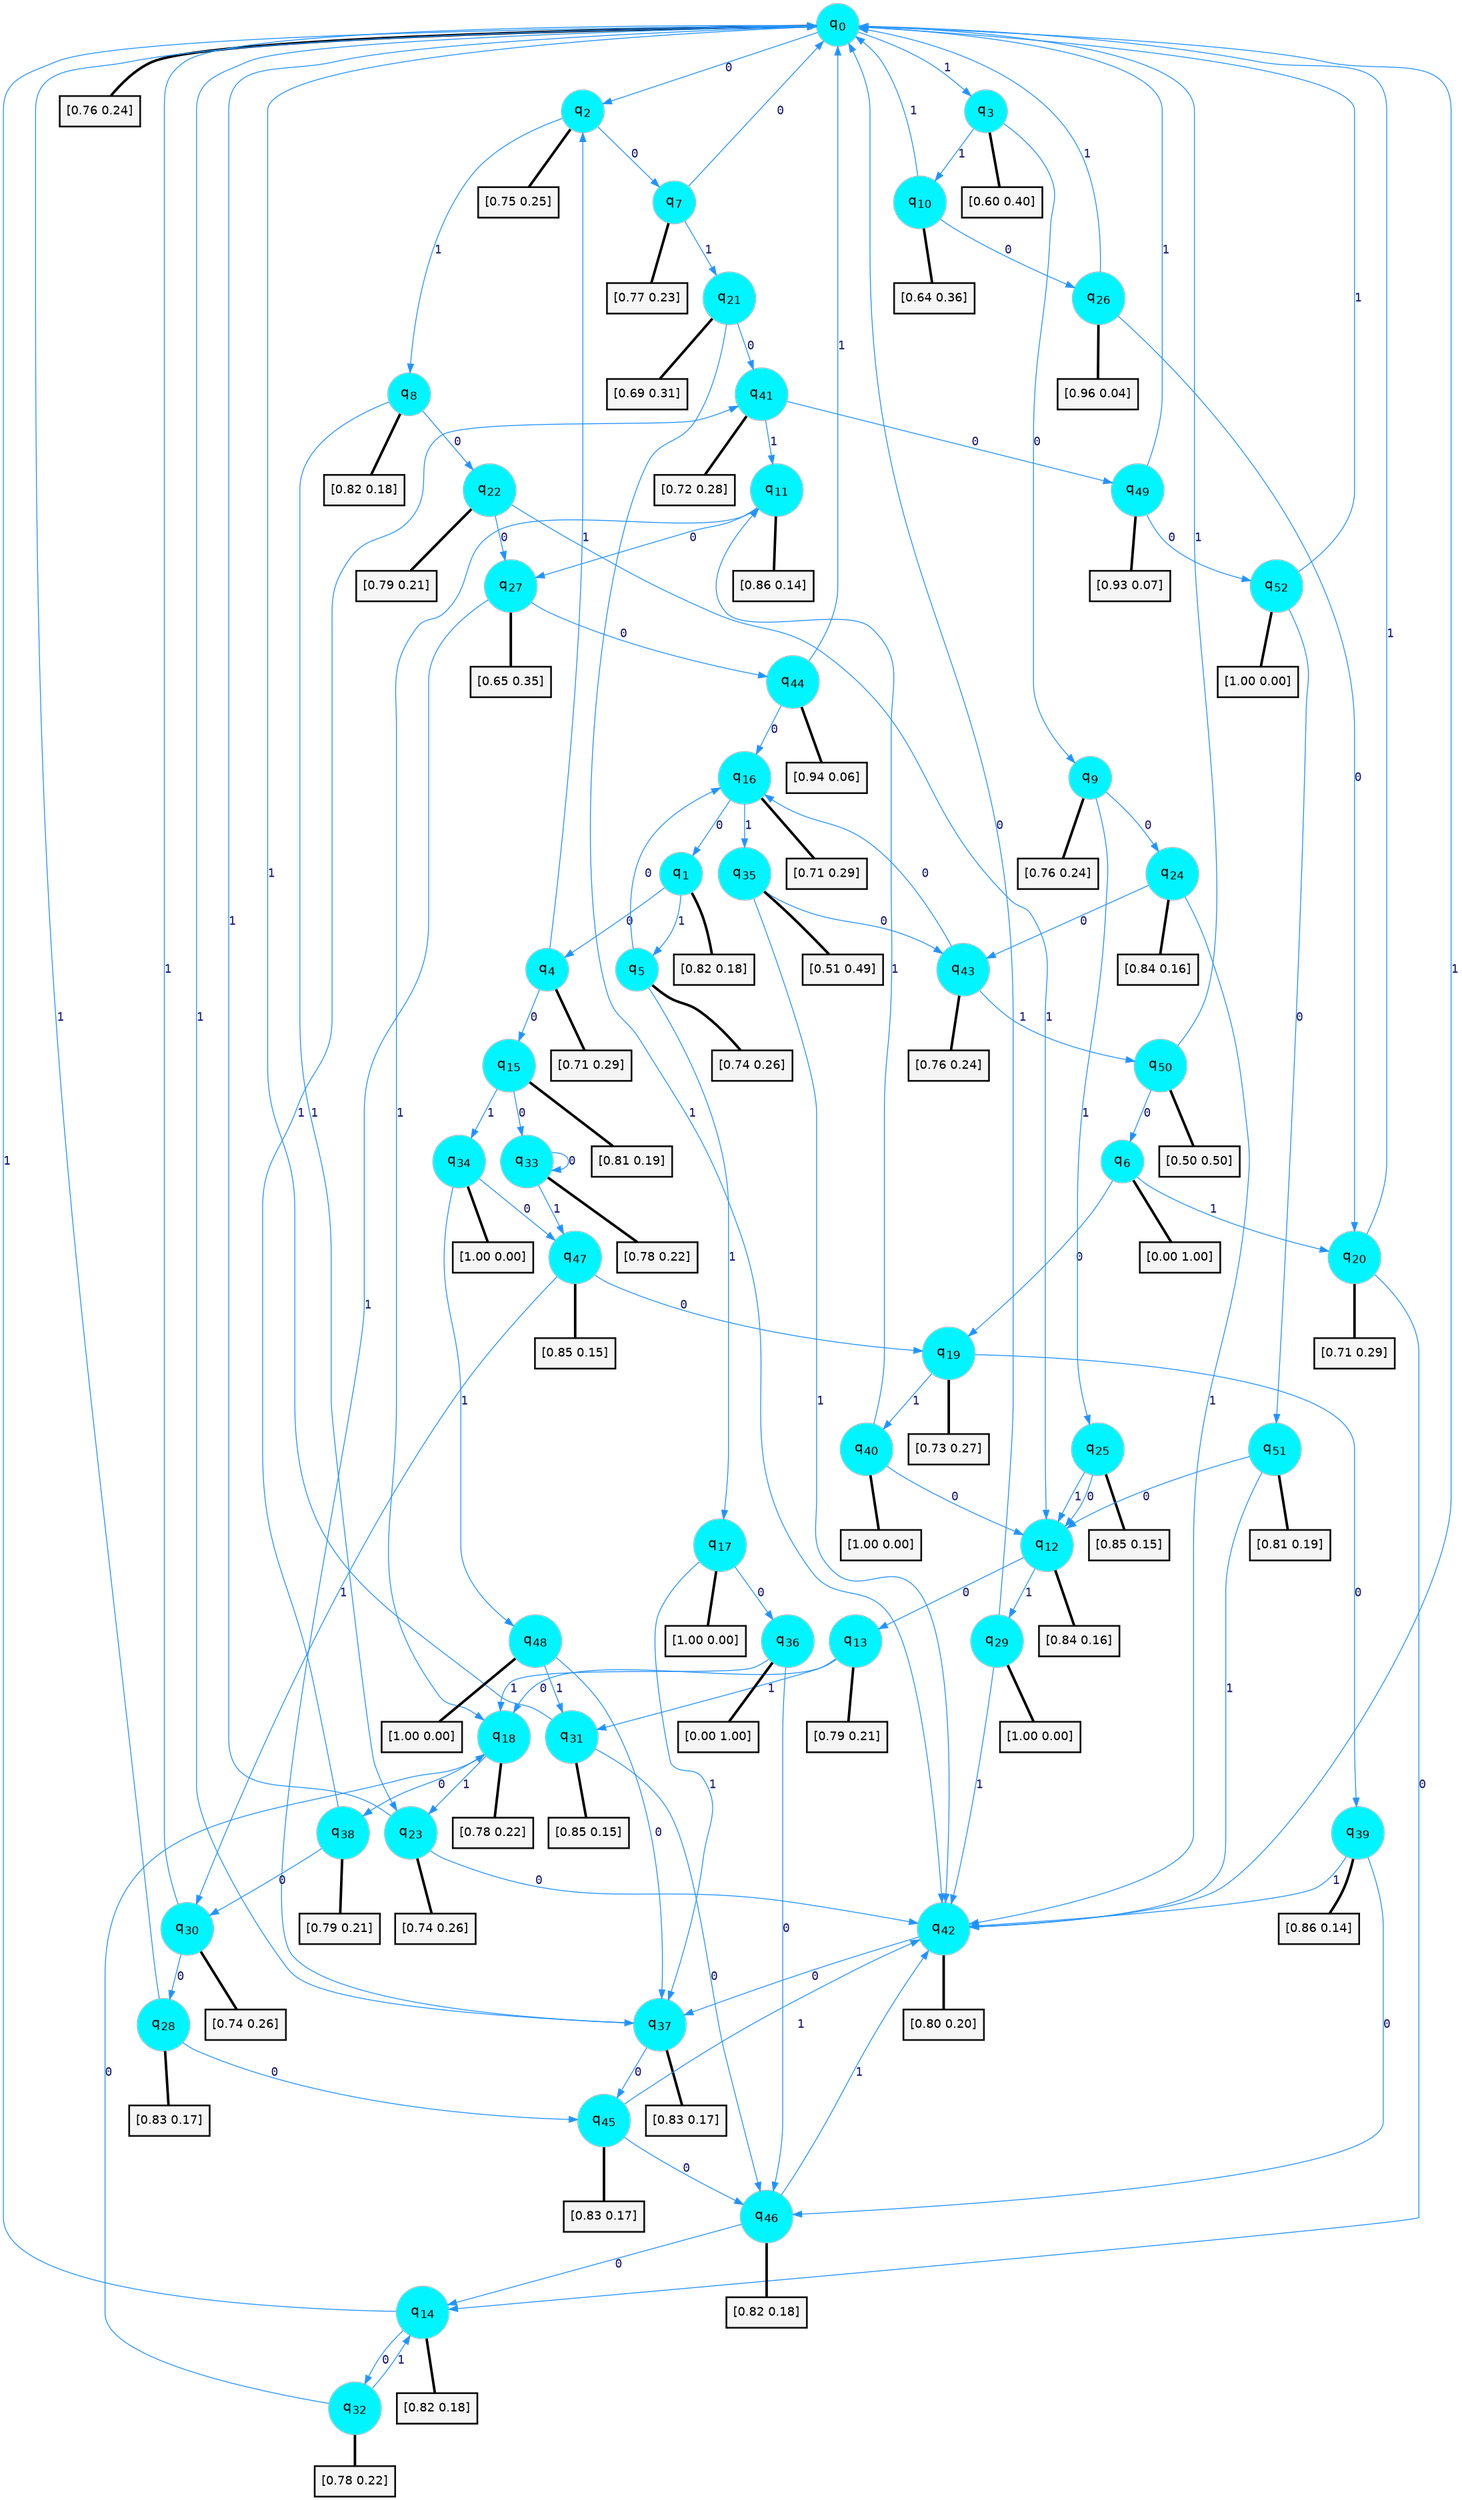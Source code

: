 digraph G {
graph [
bgcolor=transparent, dpi=300, rankdir=TD, size="40,25"];
node [
color=gray, fillcolor=turquoise1, fontcolor=black, fontname=Helvetica, fontsize=16, fontweight=bold, shape=circle, style=filled];
edge [
arrowsize=1, color=dodgerblue1, fontcolor=midnightblue, fontname=courier, fontweight=bold, penwidth=1, style=solid, weight=20];
0[label=<q<SUB>0</SUB>>];
1[label=<q<SUB>1</SUB>>];
2[label=<q<SUB>2</SUB>>];
3[label=<q<SUB>3</SUB>>];
4[label=<q<SUB>4</SUB>>];
5[label=<q<SUB>5</SUB>>];
6[label=<q<SUB>6</SUB>>];
7[label=<q<SUB>7</SUB>>];
8[label=<q<SUB>8</SUB>>];
9[label=<q<SUB>9</SUB>>];
10[label=<q<SUB>10</SUB>>];
11[label=<q<SUB>11</SUB>>];
12[label=<q<SUB>12</SUB>>];
13[label=<q<SUB>13</SUB>>];
14[label=<q<SUB>14</SUB>>];
15[label=<q<SUB>15</SUB>>];
16[label=<q<SUB>16</SUB>>];
17[label=<q<SUB>17</SUB>>];
18[label=<q<SUB>18</SUB>>];
19[label=<q<SUB>19</SUB>>];
20[label=<q<SUB>20</SUB>>];
21[label=<q<SUB>21</SUB>>];
22[label=<q<SUB>22</SUB>>];
23[label=<q<SUB>23</SUB>>];
24[label=<q<SUB>24</SUB>>];
25[label=<q<SUB>25</SUB>>];
26[label=<q<SUB>26</SUB>>];
27[label=<q<SUB>27</SUB>>];
28[label=<q<SUB>28</SUB>>];
29[label=<q<SUB>29</SUB>>];
30[label=<q<SUB>30</SUB>>];
31[label=<q<SUB>31</SUB>>];
32[label=<q<SUB>32</SUB>>];
33[label=<q<SUB>33</SUB>>];
34[label=<q<SUB>34</SUB>>];
35[label=<q<SUB>35</SUB>>];
36[label=<q<SUB>36</SUB>>];
37[label=<q<SUB>37</SUB>>];
38[label=<q<SUB>38</SUB>>];
39[label=<q<SUB>39</SUB>>];
40[label=<q<SUB>40</SUB>>];
41[label=<q<SUB>41</SUB>>];
42[label=<q<SUB>42</SUB>>];
43[label=<q<SUB>43</SUB>>];
44[label=<q<SUB>44</SUB>>];
45[label=<q<SUB>45</SUB>>];
46[label=<q<SUB>46</SUB>>];
47[label=<q<SUB>47</SUB>>];
48[label=<q<SUB>48</SUB>>];
49[label=<q<SUB>49</SUB>>];
50[label=<q<SUB>50</SUB>>];
51[label=<q<SUB>51</SUB>>];
52[label=<q<SUB>52</SUB>>];
53[label="[0.76 0.24]", shape=box,fontcolor=black, fontname=Helvetica, fontsize=14, penwidth=2, fillcolor=whitesmoke,color=black];
54[label="[0.82 0.18]", shape=box,fontcolor=black, fontname=Helvetica, fontsize=14, penwidth=2, fillcolor=whitesmoke,color=black];
55[label="[0.75 0.25]", shape=box,fontcolor=black, fontname=Helvetica, fontsize=14, penwidth=2, fillcolor=whitesmoke,color=black];
56[label="[0.60 0.40]", shape=box,fontcolor=black, fontname=Helvetica, fontsize=14, penwidth=2, fillcolor=whitesmoke,color=black];
57[label="[0.71 0.29]", shape=box,fontcolor=black, fontname=Helvetica, fontsize=14, penwidth=2, fillcolor=whitesmoke,color=black];
58[label="[0.74 0.26]", shape=box,fontcolor=black, fontname=Helvetica, fontsize=14, penwidth=2, fillcolor=whitesmoke,color=black];
59[label="[0.00 1.00]", shape=box,fontcolor=black, fontname=Helvetica, fontsize=14, penwidth=2, fillcolor=whitesmoke,color=black];
60[label="[0.77 0.23]", shape=box,fontcolor=black, fontname=Helvetica, fontsize=14, penwidth=2, fillcolor=whitesmoke,color=black];
61[label="[0.82 0.18]", shape=box,fontcolor=black, fontname=Helvetica, fontsize=14, penwidth=2, fillcolor=whitesmoke,color=black];
62[label="[0.76 0.24]", shape=box,fontcolor=black, fontname=Helvetica, fontsize=14, penwidth=2, fillcolor=whitesmoke,color=black];
63[label="[0.64 0.36]", shape=box,fontcolor=black, fontname=Helvetica, fontsize=14, penwidth=2, fillcolor=whitesmoke,color=black];
64[label="[0.86 0.14]", shape=box,fontcolor=black, fontname=Helvetica, fontsize=14, penwidth=2, fillcolor=whitesmoke,color=black];
65[label="[0.84 0.16]", shape=box,fontcolor=black, fontname=Helvetica, fontsize=14, penwidth=2, fillcolor=whitesmoke,color=black];
66[label="[0.79 0.21]", shape=box,fontcolor=black, fontname=Helvetica, fontsize=14, penwidth=2, fillcolor=whitesmoke,color=black];
67[label="[0.82 0.18]", shape=box,fontcolor=black, fontname=Helvetica, fontsize=14, penwidth=2, fillcolor=whitesmoke,color=black];
68[label="[0.81 0.19]", shape=box,fontcolor=black, fontname=Helvetica, fontsize=14, penwidth=2, fillcolor=whitesmoke,color=black];
69[label="[0.71 0.29]", shape=box,fontcolor=black, fontname=Helvetica, fontsize=14, penwidth=2, fillcolor=whitesmoke,color=black];
70[label="[1.00 0.00]", shape=box,fontcolor=black, fontname=Helvetica, fontsize=14, penwidth=2, fillcolor=whitesmoke,color=black];
71[label="[0.78 0.22]", shape=box,fontcolor=black, fontname=Helvetica, fontsize=14, penwidth=2, fillcolor=whitesmoke,color=black];
72[label="[0.73 0.27]", shape=box,fontcolor=black, fontname=Helvetica, fontsize=14, penwidth=2, fillcolor=whitesmoke,color=black];
73[label="[0.71 0.29]", shape=box,fontcolor=black, fontname=Helvetica, fontsize=14, penwidth=2, fillcolor=whitesmoke,color=black];
74[label="[0.69 0.31]", shape=box,fontcolor=black, fontname=Helvetica, fontsize=14, penwidth=2, fillcolor=whitesmoke,color=black];
75[label="[0.79 0.21]", shape=box,fontcolor=black, fontname=Helvetica, fontsize=14, penwidth=2, fillcolor=whitesmoke,color=black];
76[label="[0.74 0.26]", shape=box,fontcolor=black, fontname=Helvetica, fontsize=14, penwidth=2, fillcolor=whitesmoke,color=black];
77[label="[0.84 0.16]", shape=box,fontcolor=black, fontname=Helvetica, fontsize=14, penwidth=2, fillcolor=whitesmoke,color=black];
78[label="[0.85 0.15]", shape=box,fontcolor=black, fontname=Helvetica, fontsize=14, penwidth=2, fillcolor=whitesmoke,color=black];
79[label="[0.96 0.04]", shape=box,fontcolor=black, fontname=Helvetica, fontsize=14, penwidth=2, fillcolor=whitesmoke,color=black];
80[label="[0.65 0.35]", shape=box,fontcolor=black, fontname=Helvetica, fontsize=14, penwidth=2, fillcolor=whitesmoke,color=black];
81[label="[0.83 0.17]", shape=box,fontcolor=black, fontname=Helvetica, fontsize=14, penwidth=2, fillcolor=whitesmoke,color=black];
82[label="[1.00 0.00]", shape=box,fontcolor=black, fontname=Helvetica, fontsize=14, penwidth=2, fillcolor=whitesmoke,color=black];
83[label="[0.74 0.26]", shape=box,fontcolor=black, fontname=Helvetica, fontsize=14, penwidth=2, fillcolor=whitesmoke,color=black];
84[label="[0.85 0.15]", shape=box,fontcolor=black, fontname=Helvetica, fontsize=14, penwidth=2, fillcolor=whitesmoke,color=black];
85[label="[0.78 0.22]", shape=box,fontcolor=black, fontname=Helvetica, fontsize=14, penwidth=2, fillcolor=whitesmoke,color=black];
86[label="[0.78 0.22]", shape=box,fontcolor=black, fontname=Helvetica, fontsize=14, penwidth=2, fillcolor=whitesmoke,color=black];
87[label="[1.00 0.00]", shape=box,fontcolor=black, fontname=Helvetica, fontsize=14, penwidth=2, fillcolor=whitesmoke,color=black];
88[label="[0.51 0.49]", shape=box,fontcolor=black, fontname=Helvetica, fontsize=14, penwidth=2, fillcolor=whitesmoke,color=black];
89[label="[0.00 1.00]", shape=box,fontcolor=black, fontname=Helvetica, fontsize=14, penwidth=2, fillcolor=whitesmoke,color=black];
90[label="[0.83 0.17]", shape=box,fontcolor=black, fontname=Helvetica, fontsize=14, penwidth=2, fillcolor=whitesmoke,color=black];
91[label="[0.79 0.21]", shape=box,fontcolor=black, fontname=Helvetica, fontsize=14, penwidth=2, fillcolor=whitesmoke,color=black];
92[label="[0.86 0.14]", shape=box,fontcolor=black, fontname=Helvetica, fontsize=14, penwidth=2, fillcolor=whitesmoke,color=black];
93[label="[1.00 0.00]", shape=box,fontcolor=black, fontname=Helvetica, fontsize=14, penwidth=2, fillcolor=whitesmoke,color=black];
94[label="[0.72 0.28]", shape=box,fontcolor=black, fontname=Helvetica, fontsize=14, penwidth=2, fillcolor=whitesmoke,color=black];
95[label="[0.80 0.20]", shape=box,fontcolor=black, fontname=Helvetica, fontsize=14, penwidth=2, fillcolor=whitesmoke,color=black];
96[label="[0.76 0.24]", shape=box,fontcolor=black, fontname=Helvetica, fontsize=14, penwidth=2, fillcolor=whitesmoke,color=black];
97[label="[0.94 0.06]", shape=box,fontcolor=black, fontname=Helvetica, fontsize=14, penwidth=2, fillcolor=whitesmoke,color=black];
98[label="[0.83 0.17]", shape=box,fontcolor=black, fontname=Helvetica, fontsize=14, penwidth=2, fillcolor=whitesmoke,color=black];
99[label="[0.82 0.18]", shape=box,fontcolor=black, fontname=Helvetica, fontsize=14, penwidth=2, fillcolor=whitesmoke,color=black];
100[label="[0.85 0.15]", shape=box,fontcolor=black, fontname=Helvetica, fontsize=14, penwidth=2, fillcolor=whitesmoke,color=black];
101[label="[1.00 0.00]", shape=box,fontcolor=black, fontname=Helvetica, fontsize=14, penwidth=2, fillcolor=whitesmoke,color=black];
102[label="[0.93 0.07]", shape=box,fontcolor=black, fontname=Helvetica, fontsize=14, penwidth=2, fillcolor=whitesmoke,color=black];
103[label="[0.50 0.50]", shape=box,fontcolor=black, fontname=Helvetica, fontsize=14, penwidth=2, fillcolor=whitesmoke,color=black];
104[label="[0.81 0.19]", shape=box,fontcolor=black, fontname=Helvetica, fontsize=14, penwidth=2, fillcolor=whitesmoke,color=black];
105[label="[1.00 0.00]", shape=box,fontcolor=black, fontname=Helvetica, fontsize=14, penwidth=2, fillcolor=whitesmoke,color=black];
0->2 [label=0];
0->3 [label=1];
0->53 [arrowhead=none, penwidth=3,color=black];
1->4 [label=0];
1->5 [label=1];
1->54 [arrowhead=none, penwidth=3,color=black];
2->7 [label=0];
2->8 [label=1];
2->55 [arrowhead=none, penwidth=3,color=black];
3->9 [label=0];
3->10 [label=1];
3->56 [arrowhead=none, penwidth=3,color=black];
4->15 [label=0];
4->2 [label=1];
4->57 [arrowhead=none, penwidth=3,color=black];
5->16 [label=0];
5->17 [label=1];
5->58 [arrowhead=none, penwidth=3,color=black];
6->19 [label=0];
6->20 [label=1];
6->59 [arrowhead=none, penwidth=3,color=black];
7->0 [label=0];
7->21 [label=1];
7->60 [arrowhead=none, penwidth=3,color=black];
8->22 [label=0];
8->23 [label=1];
8->61 [arrowhead=none, penwidth=3,color=black];
9->24 [label=0];
9->25 [label=1];
9->62 [arrowhead=none, penwidth=3,color=black];
10->26 [label=0];
10->0 [label=1];
10->63 [arrowhead=none, penwidth=3,color=black];
11->27 [label=0];
11->18 [label=1];
11->64 [arrowhead=none, penwidth=3,color=black];
12->13 [label=0];
12->29 [label=1];
12->65 [arrowhead=none, penwidth=3,color=black];
13->18 [label=0];
13->31 [label=1];
13->66 [arrowhead=none, penwidth=3,color=black];
14->32 [label=0];
14->0 [label=1];
14->67 [arrowhead=none, penwidth=3,color=black];
15->33 [label=0];
15->34 [label=1];
15->68 [arrowhead=none, penwidth=3,color=black];
16->1 [label=0];
16->35 [label=1];
16->69 [arrowhead=none, penwidth=3,color=black];
17->36 [label=0];
17->37 [label=1];
17->70 [arrowhead=none, penwidth=3,color=black];
18->38 [label=0];
18->23 [label=1];
18->71 [arrowhead=none, penwidth=3,color=black];
19->39 [label=0];
19->40 [label=1];
19->72 [arrowhead=none, penwidth=3,color=black];
20->14 [label=0];
20->0 [label=1];
20->73 [arrowhead=none, penwidth=3,color=black];
21->41 [label=0];
21->42 [label=1];
21->74 [arrowhead=none, penwidth=3,color=black];
22->27 [label=0];
22->12 [label=1];
22->75 [arrowhead=none, penwidth=3,color=black];
23->42 [label=0];
23->0 [label=1];
23->76 [arrowhead=none, penwidth=3,color=black];
24->43 [label=0];
24->42 [label=1];
24->77 [arrowhead=none, penwidth=3,color=black];
25->12 [label=0];
25->12 [label=1];
25->78 [arrowhead=none, penwidth=3,color=black];
26->20 [label=0];
26->0 [label=1];
26->79 [arrowhead=none, penwidth=3,color=black];
27->44 [label=0];
27->37 [label=1];
27->80 [arrowhead=none, penwidth=3,color=black];
28->45 [label=0];
28->0 [label=1];
28->81 [arrowhead=none, penwidth=3,color=black];
29->0 [label=0];
29->42 [label=1];
29->82 [arrowhead=none, penwidth=3,color=black];
30->28 [label=0];
30->0 [label=1];
30->83 [arrowhead=none, penwidth=3,color=black];
31->46 [label=0];
31->0 [label=1];
31->84 [arrowhead=none, penwidth=3,color=black];
32->18 [label=0];
32->14 [label=1];
32->85 [arrowhead=none, penwidth=3,color=black];
33->33 [label=0];
33->47 [label=1];
33->86 [arrowhead=none, penwidth=3,color=black];
34->47 [label=0];
34->48 [label=1];
34->87 [arrowhead=none, penwidth=3,color=black];
35->43 [label=0];
35->42 [label=1];
35->88 [arrowhead=none, penwidth=3,color=black];
36->46 [label=0];
36->18 [label=1];
36->89 [arrowhead=none, penwidth=3,color=black];
37->45 [label=0];
37->0 [label=1];
37->90 [arrowhead=none, penwidth=3,color=black];
38->30 [label=0];
38->41 [label=1];
38->91 [arrowhead=none, penwidth=3,color=black];
39->46 [label=0];
39->42 [label=1];
39->92 [arrowhead=none, penwidth=3,color=black];
40->12 [label=0];
40->11 [label=1];
40->93 [arrowhead=none, penwidth=3,color=black];
41->49 [label=0];
41->11 [label=1];
41->94 [arrowhead=none, penwidth=3,color=black];
42->37 [label=0];
42->0 [label=1];
42->95 [arrowhead=none, penwidth=3,color=black];
43->16 [label=0];
43->50 [label=1];
43->96 [arrowhead=none, penwidth=3,color=black];
44->16 [label=0];
44->0 [label=1];
44->97 [arrowhead=none, penwidth=3,color=black];
45->46 [label=0];
45->42 [label=1];
45->98 [arrowhead=none, penwidth=3,color=black];
46->14 [label=0];
46->42 [label=1];
46->99 [arrowhead=none, penwidth=3,color=black];
47->19 [label=0];
47->30 [label=1];
47->100 [arrowhead=none, penwidth=3,color=black];
48->37 [label=0];
48->31 [label=1];
48->101 [arrowhead=none, penwidth=3,color=black];
49->52 [label=0];
49->0 [label=1];
49->102 [arrowhead=none, penwidth=3,color=black];
50->6 [label=0];
50->0 [label=1];
50->103 [arrowhead=none, penwidth=3,color=black];
51->12 [label=0];
51->42 [label=1];
51->104 [arrowhead=none, penwidth=3,color=black];
52->51 [label=0];
52->0 [label=1];
52->105 [arrowhead=none, penwidth=3,color=black];
}
